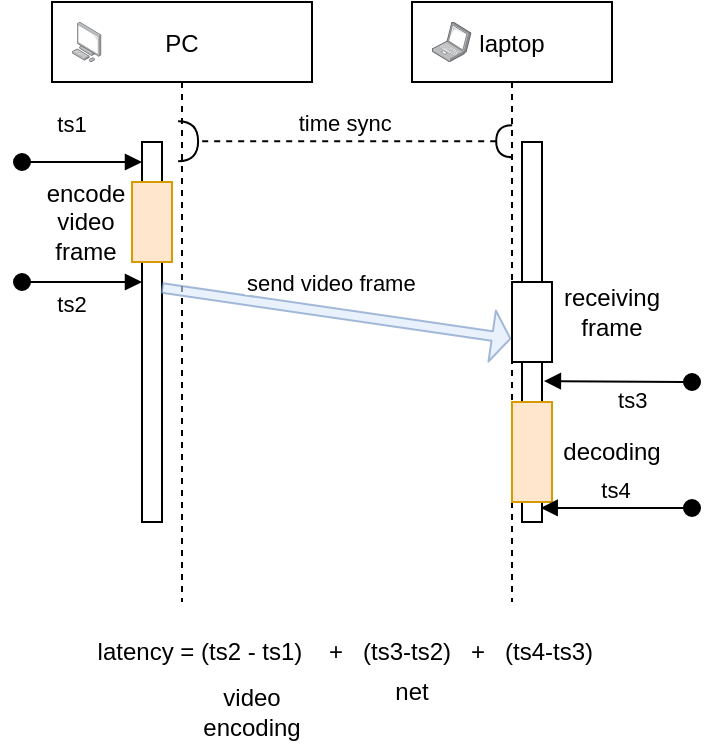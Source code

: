 <mxfile version="16.0.3" type="github">
  <diagram id="kgpKYQtTHZ0yAKxKKP6v" name="Page-1">
    <mxGraphModel dx="525" dy="261" grid="1" gridSize="10" guides="1" tooltips="1" connect="1" arrows="1" fold="1" page="1" pageScale="1" pageWidth="850" pageHeight="1100" math="0" shadow="0">
      <root>
        <mxCell id="0" />
        <mxCell id="1" parent="0" />
        <mxCell id="3nuBFxr9cyL0pnOWT2aG-1" value="PC" style="shape=umlLifeline;perimeter=lifelinePerimeter;container=1;collapsible=0;recursiveResize=0;rounded=0;shadow=0;strokeWidth=1;" parent="1" vertex="1">
          <mxGeometry x="120" y="80" width="130" height="300" as="geometry" />
        </mxCell>
        <mxCell id="3nuBFxr9cyL0pnOWT2aG-2" value="" style="points=[];perimeter=orthogonalPerimeter;rounded=0;shadow=0;strokeWidth=1;" parent="3nuBFxr9cyL0pnOWT2aG-1" vertex="1">
          <mxGeometry x="45" y="70" width="10" height="190" as="geometry" />
        </mxCell>
        <mxCell id="3nuBFxr9cyL0pnOWT2aG-3" value="ts1" style="verticalAlign=bottom;startArrow=oval;endArrow=block;startSize=8;shadow=0;strokeWidth=1;" parent="3nuBFxr9cyL0pnOWT2aG-1" target="3nuBFxr9cyL0pnOWT2aG-2" edge="1">
          <mxGeometry x="-0.167" y="10" relative="1" as="geometry">
            <mxPoint x="-15" y="80" as="sourcePoint" />
            <mxPoint as="offset" />
          </mxGeometry>
        </mxCell>
        <mxCell id="nw15DMsDSL3MZppzymeQ-1" value="" style="points=[];aspect=fixed;html=1;align=center;shadow=0;dashed=0;image;image=img/lib/allied_telesis/computer_and_terminals/Personal_Computer.svg;" vertex="1" parent="3nuBFxr9cyL0pnOWT2aG-1">
          <mxGeometry x="10" y="10" width="14.75" height="20" as="geometry" />
        </mxCell>
        <mxCell id="nw15DMsDSL3MZppzymeQ-8" value="" style="points=[];perimeter=orthogonalPerimeter;rounded=0;shadow=0;strokeWidth=1;fillColor=#ffe6cc;strokeColor=#d79b00;" vertex="1" parent="3nuBFxr9cyL0pnOWT2aG-1">
          <mxGeometry x="40" y="90" width="20" height="40" as="geometry" />
        </mxCell>
        <mxCell id="nw15DMsDSL3MZppzymeQ-9" value="encode&lt;br&gt;video frame" style="text;html=1;strokeColor=none;fillColor=none;align=center;verticalAlign=middle;whiteSpace=wrap;rounded=0;" vertex="1" parent="3nuBFxr9cyL0pnOWT2aG-1">
          <mxGeometry x="-12.63" y="95" width="60" height="30" as="geometry" />
        </mxCell>
        <mxCell id="nw15DMsDSL3MZppzymeQ-10" value="ts2" style="verticalAlign=bottom;startArrow=oval;endArrow=block;startSize=8;shadow=0;strokeWidth=1;" edge="1" parent="3nuBFxr9cyL0pnOWT2aG-1">
          <mxGeometry x="-0.167" y="-20" relative="1" as="geometry">
            <mxPoint x="-15" y="140" as="sourcePoint" />
            <mxPoint x="45" y="140" as="targetPoint" />
            <mxPoint as="offset" />
          </mxGeometry>
        </mxCell>
        <mxCell id="3nuBFxr9cyL0pnOWT2aG-5" value="laptop" style="shape=umlLifeline;perimeter=lifelinePerimeter;container=1;collapsible=0;recursiveResize=0;rounded=0;shadow=0;strokeWidth=1;" parent="1" vertex="1">
          <mxGeometry x="300" y="80" width="100" height="300" as="geometry" />
        </mxCell>
        <mxCell id="3nuBFxr9cyL0pnOWT2aG-6" value="" style="points=[];perimeter=orthogonalPerimeter;rounded=0;shadow=0;strokeWidth=1;" parent="3nuBFxr9cyL0pnOWT2aG-5" vertex="1">
          <mxGeometry x="55" y="70" width="10" height="190" as="geometry" />
        </mxCell>
        <mxCell id="nw15DMsDSL3MZppzymeQ-2" value="" style="points=[];aspect=fixed;html=1;align=center;shadow=0;dashed=0;image;image=img/lib/allied_telesis/computer_and_terminals/Laptop.svg;" vertex="1" parent="3nuBFxr9cyL0pnOWT2aG-5">
          <mxGeometry x="10" y="10" width="19.72" height="20" as="geometry" />
        </mxCell>
        <mxCell id="3nuBFxr9cyL0pnOWT2aG-4" value="" style="points=[];perimeter=orthogonalPerimeter;rounded=0;shadow=0;strokeWidth=1;" parent="3nuBFxr9cyL0pnOWT2aG-5" vertex="1">
          <mxGeometry x="50" y="140" width="20" height="40" as="geometry" />
        </mxCell>
        <mxCell id="nw15DMsDSL3MZppzymeQ-17" value="" style="points=[];perimeter=orthogonalPerimeter;rounded=0;shadow=0;strokeWidth=1;fillColor=#ffe6cc;strokeColor=#d79b00;" vertex="1" parent="3nuBFxr9cyL0pnOWT2aG-5">
          <mxGeometry x="50" y="200" width="20" height="50" as="geometry" />
        </mxCell>
        <mxCell id="3nuBFxr9cyL0pnOWT2aG-7" value="time sync" style="verticalAlign=bottom;endArrow=halfCircle;dashed=1;endSize=8;exitX=0.501;exitY=0.232;shadow=0;strokeWidth=1;endFill=0;startArrow=halfCircle;startFill=0;exitDx=0;exitDy=0;exitPerimeter=0;entryX=0.485;entryY=0.232;entryDx=0;entryDy=0;entryPerimeter=0;" parent="1" source="3nuBFxr9cyL0pnOWT2aG-5" target="3nuBFxr9cyL0pnOWT2aG-1" edge="1">
          <mxGeometry relative="1" as="geometry">
            <mxPoint x="190" y="150" as="targetPoint" />
          </mxGeometry>
        </mxCell>
        <mxCell id="3nuBFxr9cyL0pnOWT2aG-8" value="send video frame" style="verticalAlign=bottom;endArrow=block;shadow=0;strokeWidth=1;exitX=0.968;exitY=0.384;exitDx=0;exitDy=0;exitPerimeter=0;shape=flexArrow;endSize=2.733;opacity=60;startSize=1;width=4.762;entryX=-0.016;entryY=0.71;entryDx=0;entryDy=0;entryPerimeter=0;fillColor=#dae8fc;strokeColor=#6c8ebf;" parent="1" source="3nuBFxr9cyL0pnOWT2aG-2" target="3nuBFxr9cyL0pnOWT2aG-4" edge="1">
          <mxGeometry x="-0.037" y="6" relative="1" as="geometry">
            <mxPoint x="195.1" y="223.09" as="sourcePoint" />
            <Array as="points" />
            <mxPoint as="offset" />
          </mxGeometry>
        </mxCell>
        <mxCell id="nw15DMsDSL3MZppzymeQ-12" value="ts3" style="verticalAlign=bottom;startArrow=oval;endArrow=block;startSize=8;shadow=0;strokeWidth=1;entryX=1.095;entryY=0.629;entryDx=0;entryDy=0;entryPerimeter=0;" edge="1" parent="1" target="3nuBFxr9cyL0pnOWT2aG-6">
          <mxGeometry x="-0.206" y="18" relative="1" as="geometry">
            <mxPoint x="440" y="270" as="sourcePoint" />
            <mxPoint x="360" y="260" as="targetPoint" />
            <mxPoint as="offset" />
            <Array as="points" />
          </mxGeometry>
        </mxCell>
        <mxCell id="nw15DMsDSL3MZppzymeQ-13" value="latency = (ts2 - ts1)&amp;nbsp; &amp;nbsp; +&amp;nbsp; &amp;nbsp;(ts3-ts2)&amp;nbsp; &amp;nbsp;+&amp;nbsp; &amp;nbsp;(ts4-ts3)&amp;nbsp;&amp;nbsp;" style="text;html=1;strokeColor=none;fillColor=none;align=center;verticalAlign=middle;whiteSpace=wrap;rounded=0;" vertex="1" parent="1">
          <mxGeometry x="130" y="390" width="280" height="30" as="geometry" />
        </mxCell>
        <mxCell id="nw15DMsDSL3MZppzymeQ-14" value="video encoding" style="text;html=1;strokeColor=none;fillColor=none;align=center;verticalAlign=middle;whiteSpace=wrap;rounded=0;" vertex="1" parent="1">
          <mxGeometry x="190" y="420" width="60" height="30" as="geometry" />
        </mxCell>
        <mxCell id="nw15DMsDSL3MZppzymeQ-15" value="net" style="text;html=1;strokeColor=none;fillColor=none;align=center;verticalAlign=middle;whiteSpace=wrap;rounded=0;" vertex="1" parent="1">
          <mxGeometry x="270" y="410" width="60" height="30" as="geometry" />
        </mxCell>
        <mxCell id="nw15DMsDSL3MZppzymeQ-16" value="receiving frame" style="text;html=1;strokeColor=none;fillColor=none;align=center;verticalAlign=middle;whiteSpace=wrap;rounded=0;" vertex="1" parent="1">
          <mxGeometry x="370" y="220" width="60" height="30" as="geometry" />
        </mxCell>
        <mxCell id="nw15DMsDSL3MZppzymeQ-18" value="ts4" style="verticalAlign=bottom;startArrow=oval;endArrow=block;startSize=8;shadow=0;strokeWidth=1;entryX=0.718;entryY=1.059;entryDx=0;entryDy=0;entryPerimeter=0;" edge="1" parent="1" target="nw15DMsDSL3MZppzymeQ-17">
          <mxGeometry relative="1" as="geometry">
            <mxPoint x="440" y="333" as="sourcePoint" />
            <mxPoint x="371.98" y="270.32" as="targetPoint" />
          </mxGeometry>
        </mxCell>
        <mxCell id="nw15DMsDSL3MZppzymeQ-19" value="decoding" style="text;html=1;strokeColor=none;fillColor=none;align=center;verticalAlign=middle;whiteSpace=wrap;rounded=0;" vertex="1" parent="1">
          <mxGeometry x="370" y="290" width="60" height="30" as="geometry" />
        </mxCell>
      </root>
    </mxGraphModel>
  </diagram>
</mxfile>
